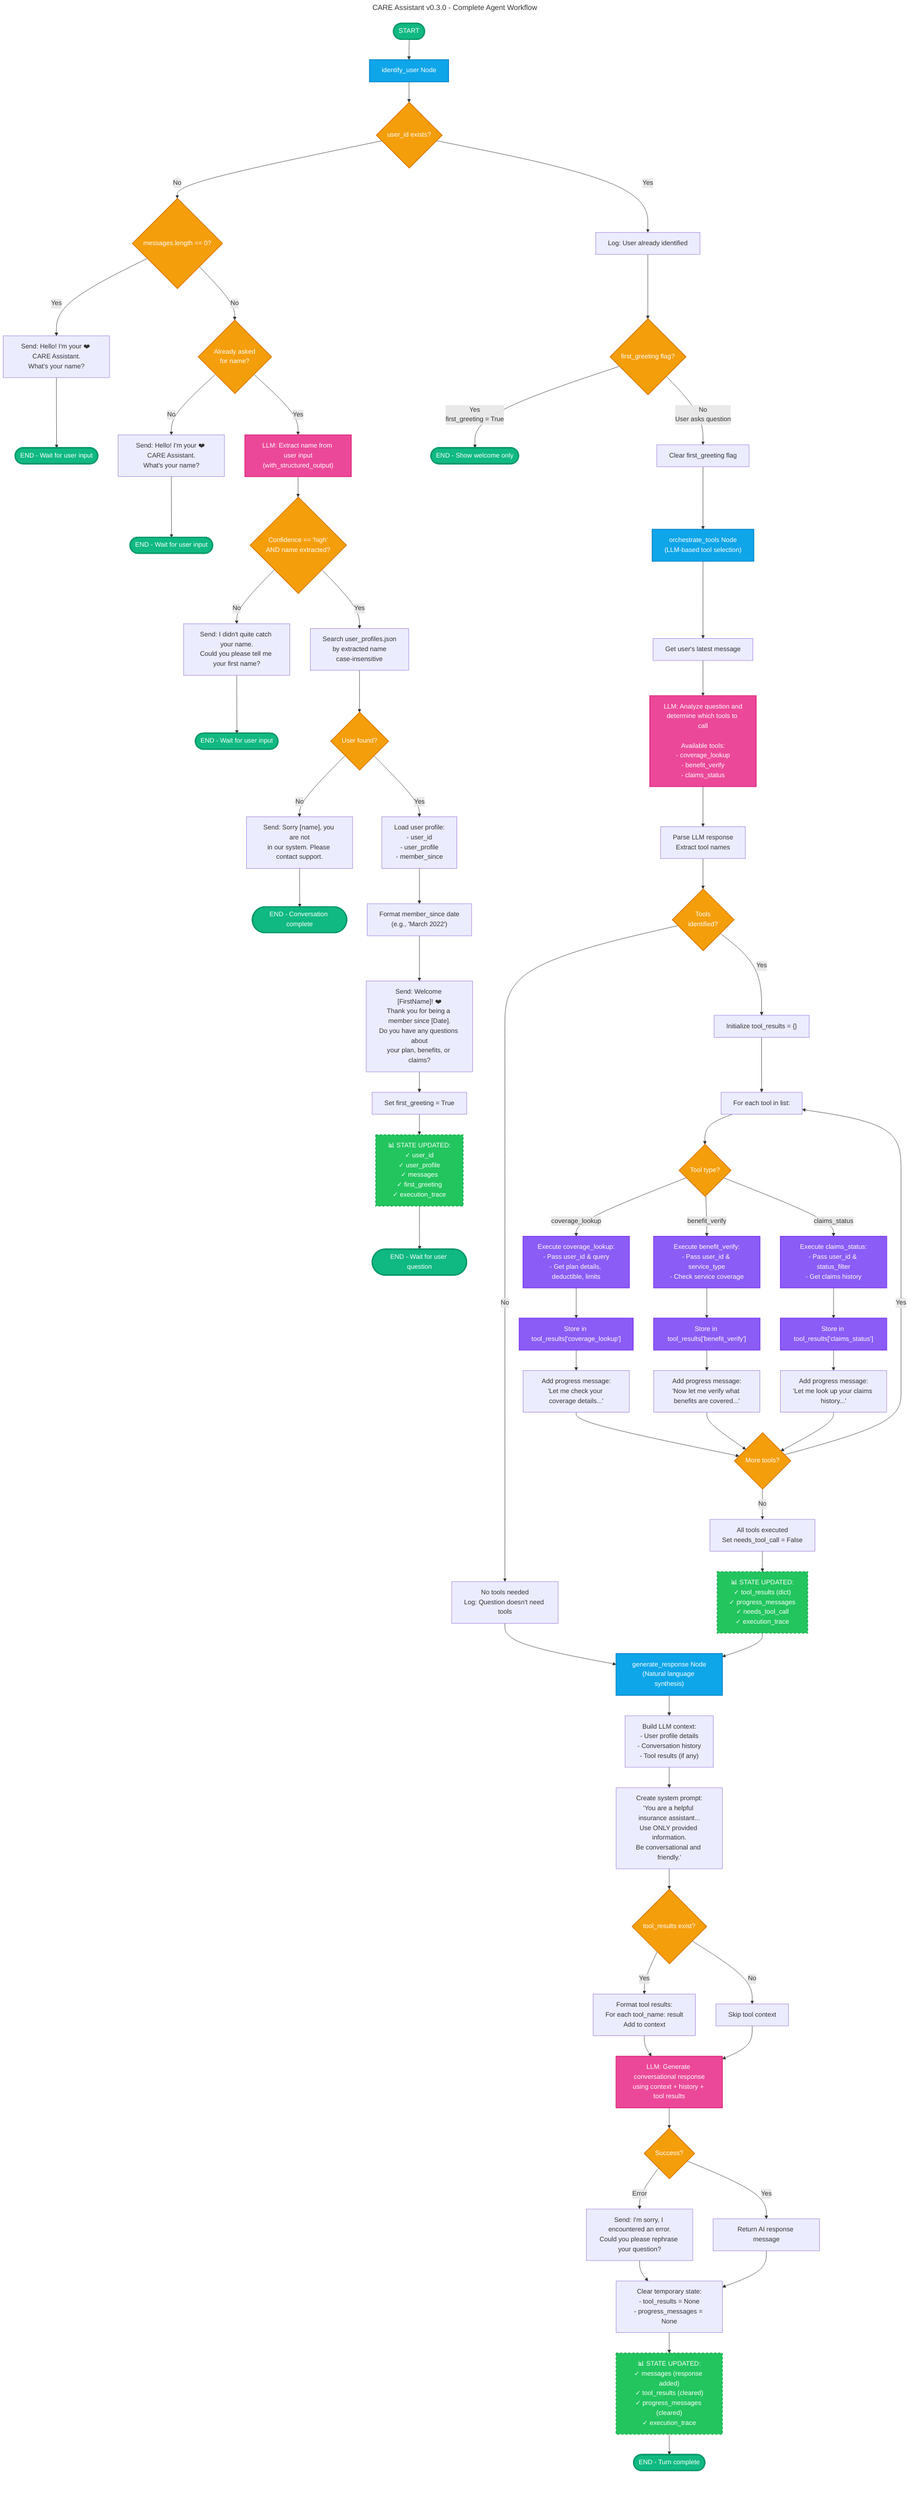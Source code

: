 ---
title: CARE Assistant v0.3.0 - Complete Agent Workflow
description: Comprehensive LangGraph workflow showing all nodes, edges, and decision points from initial greeting to final response
version: 0.3.0
date: 2025-10-15
---

flowchart TB
    Start([START]) --> IdentifyUser[identify_user Node]
    
    %% Node 1: Identify User - Initial Greeting or Already Identified
    IdentifyUser --> CheckUserID{user_id exists?}
    
    %% Branch 1A: User Already Identified
    CheckUserID -->|Yes| AlreadyIdentified[Log: User already identified]
    AlreadyIdentified --> CheckFirstGreeting{first_greeting flag?}
    
    %% Branch 1B: User NOT Identified - Need Name
    CheckUserID -->|No| CheckMessages{messages.length == 0?}
    
    %% First Interaction - No messages yet
    CheckMessages -->|Yes| AskName1["Send: Hello! I'm your ❤️ CARE Assistant.<br/>What's your name?"]
    AskName1 --> End1([END - Wait for user input])
    
    %% Has messages - Check if greeted
    CheckMessages -->|No| CheckGreeted{Already asked<br/>for name?}
    
    %% Haven't greeted yet
    CheckGreeted -->|No| AskName2["Send: Hello! I'm your ❤️ CARE Assistant.<br/>What's your name?"]
    AskName2 --> End2([END - Wait for user input])
    
    %% Already greeted - Extract name from response
    CheckGreeted -->|Yes| ExtractName["LLM: Extract name from user input<br/>(with_structured_output)"]
    ExtractName --> CheckConfidence{Confidence == 'high'<br/>AND name extracted?}
    
    %% Low confidence - Ask again
    CheckConfidence -->|No| RetryName["Send: I didn't quite catch your name.<br/>Could you please tell me your first name?"]
    RetryName --> End3([END - Wait for user input])
    
    %% High confidence - Search user
    CheckConfidence -->|Yes| SearchUser[Search user_profiles.json<br/>by extracted name<br/>case-insensitive]
    SearchUser --> UserFound{User found?}
    
    %% User not found
    UserFound -->|No| NotFound["Send: Sorry [name], you are not<br/>in our system. Please contact support."]
    NotFound --> End4([END - Conversation complete])
    
    %% User found - Load profile and welcome
    UserFound -->|Yes| LoadProfile["Load user profile:<br/>- user_id<br/>- user_profile<br/>- member_since"]
    LoadProfile --> FormatDate["Format member_since date<br/>(e.g., 'March 2022')"]
    FormatDate --> SendWelcome["Send: Welcome [FirstName]! ❤️<br/>Thank you for being a member since [Date].<br/>Do you have any questions about<br/>your plan, benefits, or claims?"]
    SendWelcome --> SetFirstGreeting["Set first_greeting = True"]
    SetFirstGreeting --> StateUpdate1["📊 STATE UPDATED:<br/>✓ user_id<br/>✓ user_profile<br/>✓ messages<br/>✓ first_greeting<br/>✓ execution_trace"]
    StateUpdate1 --> End5([END - Wait for user question])
    
    %% Conditional Edge: should_continue_after_identify
    CheckFirstGreeting -->|Yes<br/>first_greeting = True| End6([END - Show welcome only])
    CheckFirstGreeting -->|No<br/>User asks question| ClearFirstGreeting["Clear first_greeting flag"]
    ClearFirstGreeting --> OrchestrateTools
    
    %% Node 2: Orchestrate Tools - LLM-based multi-tool coordination
    OrchestrateTools["orchestrate_tools Node<br/>(LLM-based tool selection)"]
    OrchestrateTools --> GetUserQuestion["Get user's latest message"]
    GetUserQuestion --> LLMOrchestrator["LLM: Analyze question and<br/>determine which tools to call<br/><br/>Available tools:<br/>- coverage_lookup<br/>- benefit_verify<br/>- claims_status"]
    
    LLMOrchestrator --> ParseTools["Parse LLM response<br/>Extract tool names"]
    ParseTools --> HasTools{Tools<br/>identified?}
    
    %% No tools needed (general conversation)
    HasTools -->|No| NoTools["No tools needed<br/>Log: Question doesn't need tools"]
    NoTools --> GenerateResponse
    
    %% Tools identified - Execute them
    HasTools -->|Yes| InitResults["Initialize tool_results = {}"]
    InitResults --> ToolLoop["For each tool in list:"]
    
    %% Tool Execution Loop
    ToolLoop --> CheckToolType{Tool type?}
    
    CheckToolType -->|coverage_lookup| Tool1["Execute coverage_lookup:<br/>- Pass user_id & query<br/>- Get plan details, deductible, limits"]
    Tool1 --> StoreResult1["Store in tool_results['coverage_lookup']"]
    StoreResult1 --> Progress1["Add progress message:<br/>'Let me check your coverage details...'"]
    Progress1 --> MoreTools1{More tools?}
    
    CheckToolType -->|benefit_verify| Tool2["Execute benefit_verify:<br/>- Pass user_id & service_type<br/>- Check service coverage"]
    Tool2 --> StoreResult2["Store in tool_results['benefit_verify']"]
    StoreResult2 --> Progress2["Add progress message:<br/>'Now let me verify what benefits are covered...'"]
    Progress2 --> MoreTools1
    
    CheckToolType -->|claims_status| Tool3["Execute claims_status:<br/>- Pass user_id & status_filter<br/>- Get claims history"]
    Tool3 --> StoreResult3["Store in tool_results['claims_status']"]
    StoreResult3 --> Progress3["Add progress message:<br/>'Let me look up your claims history...'"]
    Progress3 --> MoreTools1
    
    MoreTools1 -->|Yes| ToolLoop
    MoreTools1 -->|No| AllToolsComplete["All tools executed<br/>Set needs_tool_call = False"]
    AllToolsComplete --> StateUpdate2["📊 STATE UPDATED:<br/>✓ tool_results (dict)<br/>✓ progress_messages<br/>✓ needs_tool_call<br/>✓ execution_trace"]
    StateUpdate2 --> GenerateResponse
    
    %% Node 3: Generate Response - Synthesize answer with LLM
    GenerateResponse["generate_response Node<br/>(Natural language synthesis)"]
    GenerateResponse --> BuildContext["Build LLM context:<br/>- User profile details<br/>- Conversation history<br/>- Tool results (if any)"]
    
    BuildContext --> SystemPrompt["Create system prompt:<br/>'You are a helpful insurance assistant...<br/>Use ONLY provided information.<br/>Be conversational and friendly.'"]
    
    SystemPrompt --> AddToolResults{tool_results exist?}
    AddToolResults -->|Yes| FormatToolResults["Format tool results:<br/>For each tool_name: result<br/>Add to context"]
    AddToolResults -->|No| SkipToolResults[Skip tool context]
    
    FormatToolResults --> CallLLM
    SkipToolResults --> CallLLM
    
    CallLLM["LLM: Generate conversational response<br/>using context + history + tool results"]
    CallLLM --> ResponseSuccess{Success?}
    
    %% Error handling
    ResponseSuccess -->|Error| ErrorResponse["Send: I'm sorry, I encountered an error.<br/>Could you please rephrase your question?"]
    ErrorResponse --> ClearState1
    
    %% Success - Return response
    ResponseSuccess -->|Yes| ReturnResponse["Return AI response message"]
    ReturnResponse --> ClearState1["Clear temporary state:<br/>- tool_results = None<br/>- progress_messages = None"]
    ClearState1 --> StateUpdate3["📊 STATE UPDATED:<br/>✓ messages (response added)<br/>✓ tool_results (cleared)<br/>✓ progress_messages (cleared)<br/>✓ execution_trace"]
    
    StateUpdate3 --> End7([END - Turn complete])
    
    %% Styling
    classDef startEnd fill:#10b981,stroke:#059669,stroke-width:3px,color:#fff
    classDef nodeStyle fill:#0ea5e9,stroke:#0284c7,stroke-width:2px,color:#fff
    classDef decisionStyle fill:#f59e0b,stroke:#d97706,stroke-width:2px,color:#fff
    classDef toolStyle fill:#8b5cf6,stroke:#7c3aed,stroke-width:2px,color:#fff
    classDef llmStyle fill:#ec4899,stroke:#db2777,stroke-width:2px,color:#fff
    classDef endStyle fill:#ef4444,stroke:#dc2626,stroke-width:3px,color:#fff
    
    classDef stateStyle fill:#22c55e,stroke:#16a34a,stroke-width:2px,color:#fff,stroke-dasharray: 5 5
    
    class Start,End1,End2,End3,End4,End5,End6,End7 startEnd
    class IdentifyUser,OrchestrateTools,GenerateResponse nodeStyle
    class CheckUserID,CheckMessages,CheckGreeted,CheckConfidence,UserFound,CheckFirstGreeting,HasTools,CheckToolType,MoreTools1,AddToolResults,ResponseSuccess decisionStyle
    class Tool1,Tool2,Tool3,StoreResult1,StoreResult2,StoreResult3 toolStyle
    class ExtractName,LLMOrchestrator,CallLLM llmStyle
    class StateUpdate1,StateUpdate2,StateUpdate3 stateStyle